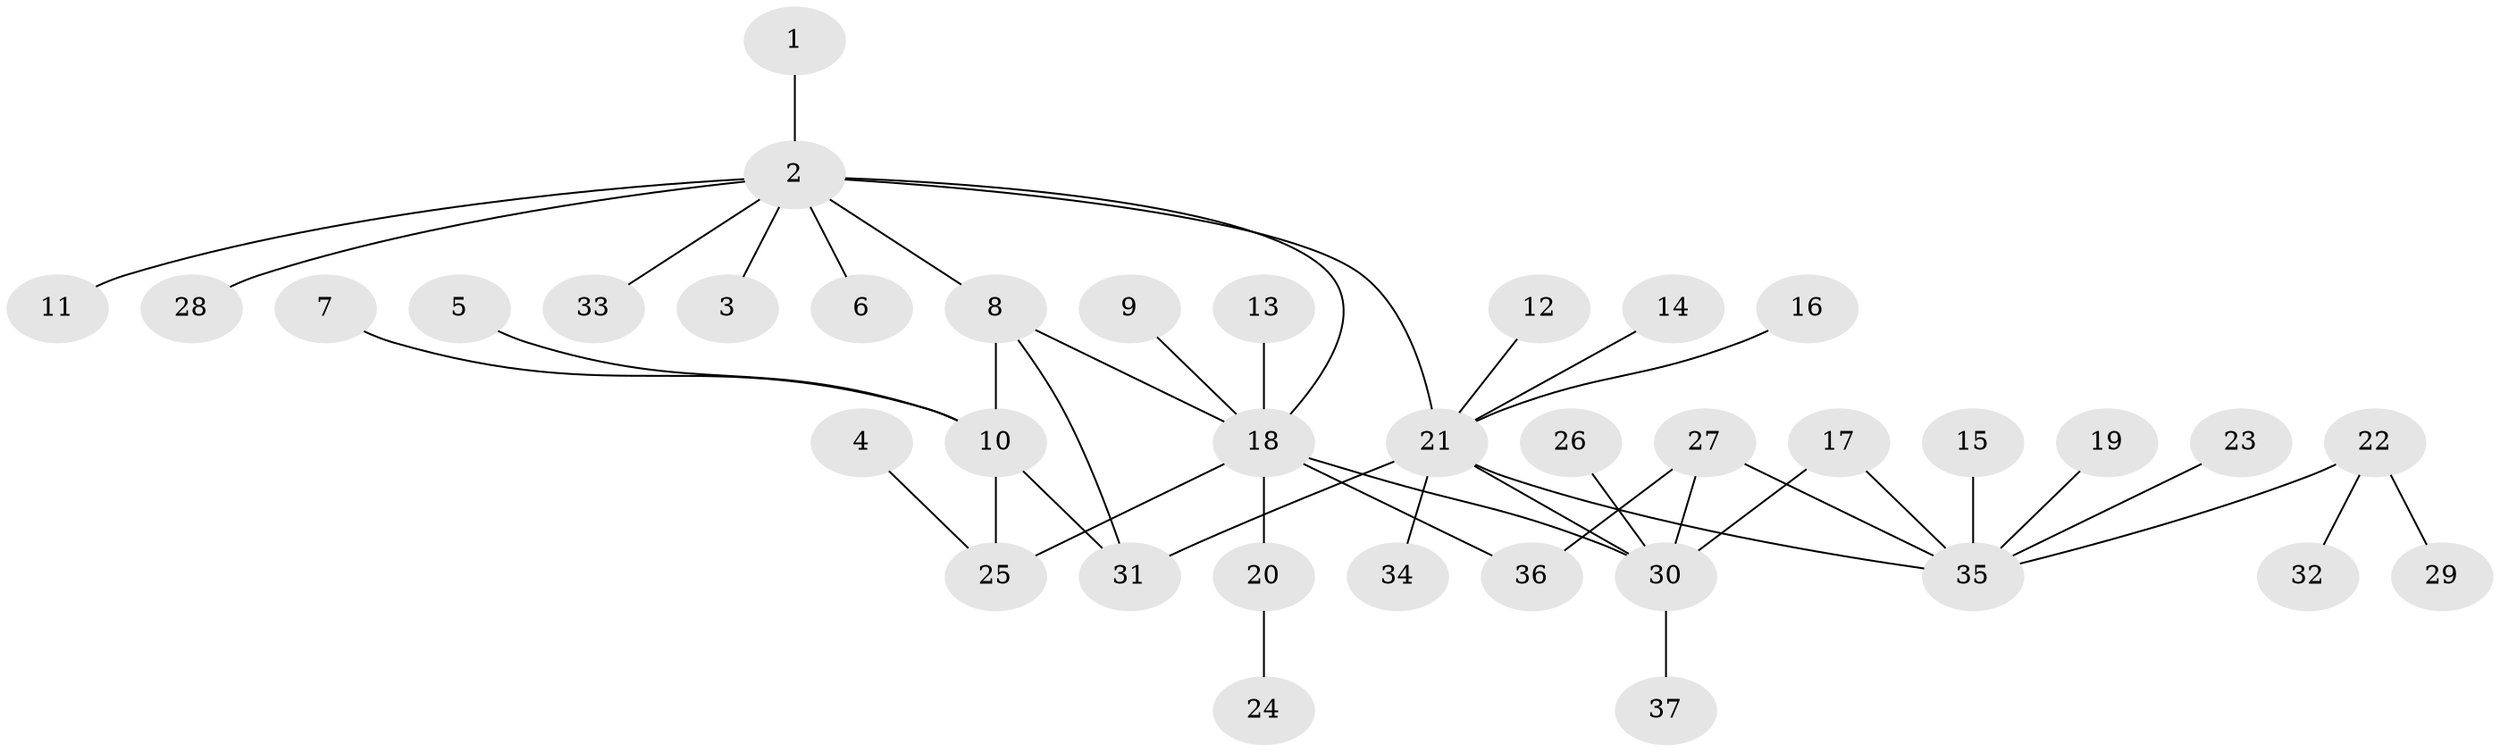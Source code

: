 // original degree distribution, {9: 0.027777777777777776, 1: 0.5833333333333334, 10: 0.013888888888888888, 3: 0.1111111111111111, 5: 0.05555555555555555, 7: 0.027777777777777776, 4: 0.041666666666666664, 6: 0.013888888888888888, 2: 0.125}
// Generated by graph-tools (version 1.1) at 2025/49/03/09/25 03:49:50]
// undirected, 37 vertices, 44 edges
graph export_dot {
graph [start="1"]
  node [color=gray90,style=filled];
  1;
  2;
  3;
  4;
  5;
  6;
  7;
  8;
  9;
  10;
  11;
  12;
  13;
  14;
  15;
  16;
  17;
  18;
  19;
  20;
  21;
  22;
  23;
  24;
  25;
  26;
  27;
  28;
  29;
  30;
  31;
  32;
  33;
  34;
  35;
  36;
  37;
  1 -- 2 [weight=1.0];
  2 -- 3 [weight=1.0];
  2 -- 6 [weight=1.0];
  2 -- 8 [weight=1.0];
  2 -- 11 [weight=1.0];
  2 -- 18 [weight=1.0];
  2 -- 21 [weight=1.0];
  2 -- 28 [weight=1.0];
  2 -- 33 [weight=1.0];
  4 -- 25 [weight=1.0];
  5 -- 10 [weight=1.0];
  7 -- 10 [weight=1.0];
  8 -- 10 [weight=1.0];
  8 -- 18 [weight=1.0];
  8 -- 31 [weight=1.0];
  9 -- 18 [weight=1.0];
  10 -- 25 [weight=1.0];
  10 -- 31 [weight=1.0];
  12 -- 21 [weight=1.0];
  13 -- 18 [weight=1.0];
  14 -- 21 [weight=1.0];
  15 -- 35 [weight=1.0];
  16 -- 21 [weight=1.0];
  17 -- 30 [weight=1.0];
  17 -- 35 [weight=1.0];
  18 -- 20 [weight=1.0];
  18 -- 25 [weight=2.0];
  18 -- 30 [weight=2.0];
  18 -- 36 [weight=1.0];
  19 -- 35 [weight=1.0];
  20 -- 24 [weight=1.0];
  21 -- 30 [weight=1.0];
  21 -- 31 [weight=1.0];
  21 -- 34 [weight=1.0];
  21 -- 35 [weight=1.0];
  22 -- 29 [weight=1.0];
  22 -- 32 [weight=1.0];
  22 -- 35 [weight=1.0];
  23 -- 35 [weight=1.0];
  26 -- 30 [weight=1.0];
  27 -- 30 [weight=1.0];
  27 -- 35 [weight=1.0];
  27 -- 36 [weight=1.0];
  30 -- 37 [weight=1.0];
}
